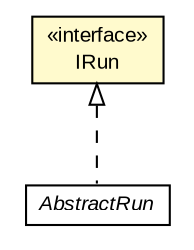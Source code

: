 #!/usr/local/bin/dot
#
# Class diagram 
# Generated by UMLGraph version R5_6-24-gf6e263 (http://www.umlgraph.org/)
#

digraph G {
	edge [fontname="arial",fontsize=10,labelfontname="arial",labelfontsize=10];
	node [fontname="arial",fontsize=10,shape=plaintext];
	nodesep=0.25;
	ranksep=0.5;
	// edu.arizona.biosemantics.semanticmarkup.run.IRun
	c89272 [label=<<table title="edu.arizona.biosemantics.semanticmarkup.run.IRun" border="0" cellborder="1" cellspacing="0" cellpadding="2" port="p" bgcolor="lemonChiffon" href="./IRun.html">
		<tr><td><table border="0" cellspacing="0" cellpadding="1">
<tr><td align="center" balign="center"> &#171;interface&#187; </td></tr>
<tr><td align="center" balign="center"> IRun </td></tr>
		</table></td></tr>
		</table>>, URL="./IRun.html", fontname="arial", fontcolor="black", fontsize=10.0];
	// edu.arizona.biosemantics.semanticmarkup.run.AbstractRun
	c89273 [label=<<table title="edu.arizona.biosemantics.semanticmarkup.run.AbstractRun" border="0" cellborder="1" cellspacing="0" cellpadding="2" port="p" href="./AbstractRun.html">
		<tr><td><table border="0" cellspacing="0" cellpadding="1">
<tr><td align="center" balign="center"><font face="arial italic"> AbstractRun </font></td></tr>
		</table></td></tr>
		</table>>, URL="./AbstractRun.html", fontname="arial", fontcolor="black", fontsize=10.0];
	//edu.arizona.biosemantics.semanticmarkup.run.AbstractRun implements edu.arizona.biosemantics.semanticmarkup.run.IRun
	c89272:p -> c89273:p [dir=back,arrowtail=empty,style=dashed];
}

